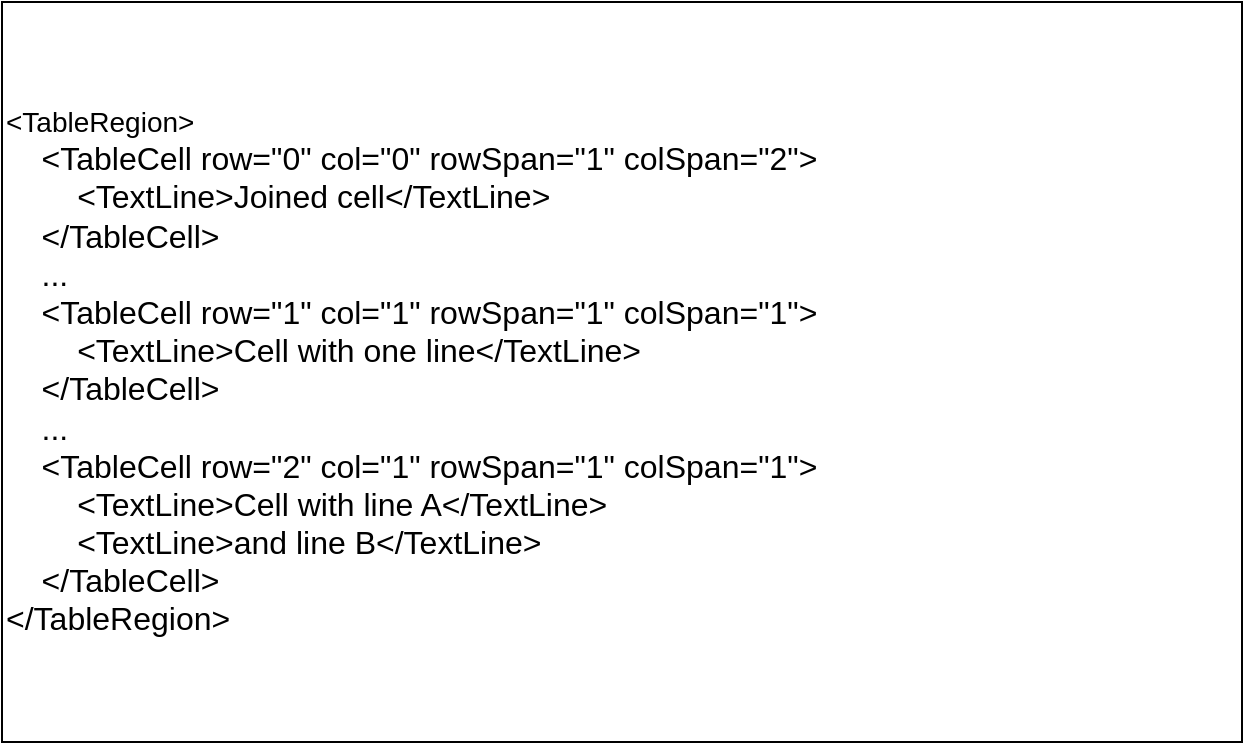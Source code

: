 <mxfile>
    <diagram id="uVRqPDq8O7YY4uI3Ljs5" name="Page-1">
        <mxGraphModel dx="1434" dy="866" grid="1" gridSize="10" guides="1" tooltips="1" connect="1" arrows="1" fold="1" page="1" pageScale="1" pageWidth="850" pageHeight="1100" math="0" shadow="0">
            <root>
                <mxCell id="0"/>
                <mxCell id="1" parent="0"/>
                <mxCell id="2" value="&lt;div&gt;&lt;font style=&quot;font-size: 14px;&quot;&gt;&amp;lt;TableRegion&amp;gt;&lt;/font&gt;&lt;/div&gt;&lt;div&gt;&lt;font size=&quot;3&quot;&gt;&amp;nbsp; &amp;nbsp; &amp;lt;TableCell row=&quot;0&quot; col=&quot;0&quot; rowSpan=&quot;1&quot; colSpan=&quot;2&quot;&amp;gt;&lt;/font&gt;&lt;/div&gt;&lt;div&gt;&lt;font size=&quot;3&quot;&gt;&amp;nbsp; &amp;nbsp; &amp;nbsp; &amp;nbsp; &amp;lt;TextLine&amp;gt;Joined cell&amp;lt;/TextLine&amp;gt;&lt;/font&gt;&lt;/div&gt;&lt;div&gt;&lt;font size=&quot;3&quot;&gt;&amp;nbsp; &amp;nbsp; &amp;lt;/TableCell&amp;gt;&lt;/font&gt;&lt;/div&gt;&lt;div&gt;&lt;font size=&quot;3&quot;&gt;&amp;nbsp; &amp;nbsp; ...&lt;/font&gt;&lt;/div&gt;&lt;div&gt;&lt;font size=&quot;3&quot;&gt;&amp;nbsp; &amp;nbsp; &amp;lt;TableCell row=&quot;1&quot; col=&quot;1&quot; rowSpan=&quot;1&quot; colSpan=&quot;1&quot;&amp;gt;&lt;/font&gt;&lt;/div&gt;&lt;div&gt;&lt;font size=&quot;3&quot;&gt;&amp;nbsp; &amp;nbsp; &amp;nbsp; &amp;nbsp; &amp;lt;TextLine&amp;gt;Cell with one line&amp;lt;/TextLine&amp;gt;&lt;/font&gt;&lt;/div&gt;&lt;div&gt;&lt;font size=&quot;3&quot;&gt;&amp;nbsp; &amp;nbsp; &amp;lt;/TableCell&amp;gt;&lt;/font&gt;&lt;/div&gt;&lt;div&gt;&lt;font size=&quot;3&quot;&gt;&amp;nbsp; &amp;nbsp; ...&lt;/font&gt;&lt;/div&gt;&lt;div&gt;&lt;font size=&quot;3&quot;&gt;&amp;nbsp; &amp;nbsp; &amp;lt;TableCell row=&quot;2&quot; col=&quot;1&quot; rowSpan=&quot;1&quot; colSpan=&quot;1&quot;&amp;gt;&lt;/font&gt;&lt;/div&gt;&lt;div&gt;&lt;font size=&quot;3&quot;&gt;&amp;nbsp; &amp;nbsp; &amp;nbsp; &amp;nbsp; &amp;lt;TextLine&amp;gt;Cell with line A&amp;lt;/TextLine&amp;gt;&lt;/font&gt;&lt;/div&gt;&lt;div&gt;&lt;font size=&quot;3&quot;&gt;&amp;nbsp; &amp;nbsp; &amp;nbsp; &amp;nbsp; &amp;lt;TextLine&amp;gt;and line B&amp;lt;/TextLine&amp;gt;&lt;/font&gt;&lt;/div&gt;&lt;div&gt;&lt;font size=&quot;3&quot;&gt;&amp;nbsp; &amp;nbsp; &amp;lt;/TableCell&amp;gt;&lt;/font&gt;&lt;/div&gt;&lt;div&gt;&lt;font size=&quot;3&quot;&gt;&amp;lt;/TableRegion&amp;gt;&lt;/font&gt;&lt;/div&gt;" style="rounded=0;whiteSpace=wrap;html=1;align=left;" parent="1" vertex="1">
                    <mxGeometry x="40" y="50" width="620" height="370" as="geometry"/>
                </mxCell>
            </root>
        </mxGraphModel>
    </diagram>
</mxfile>